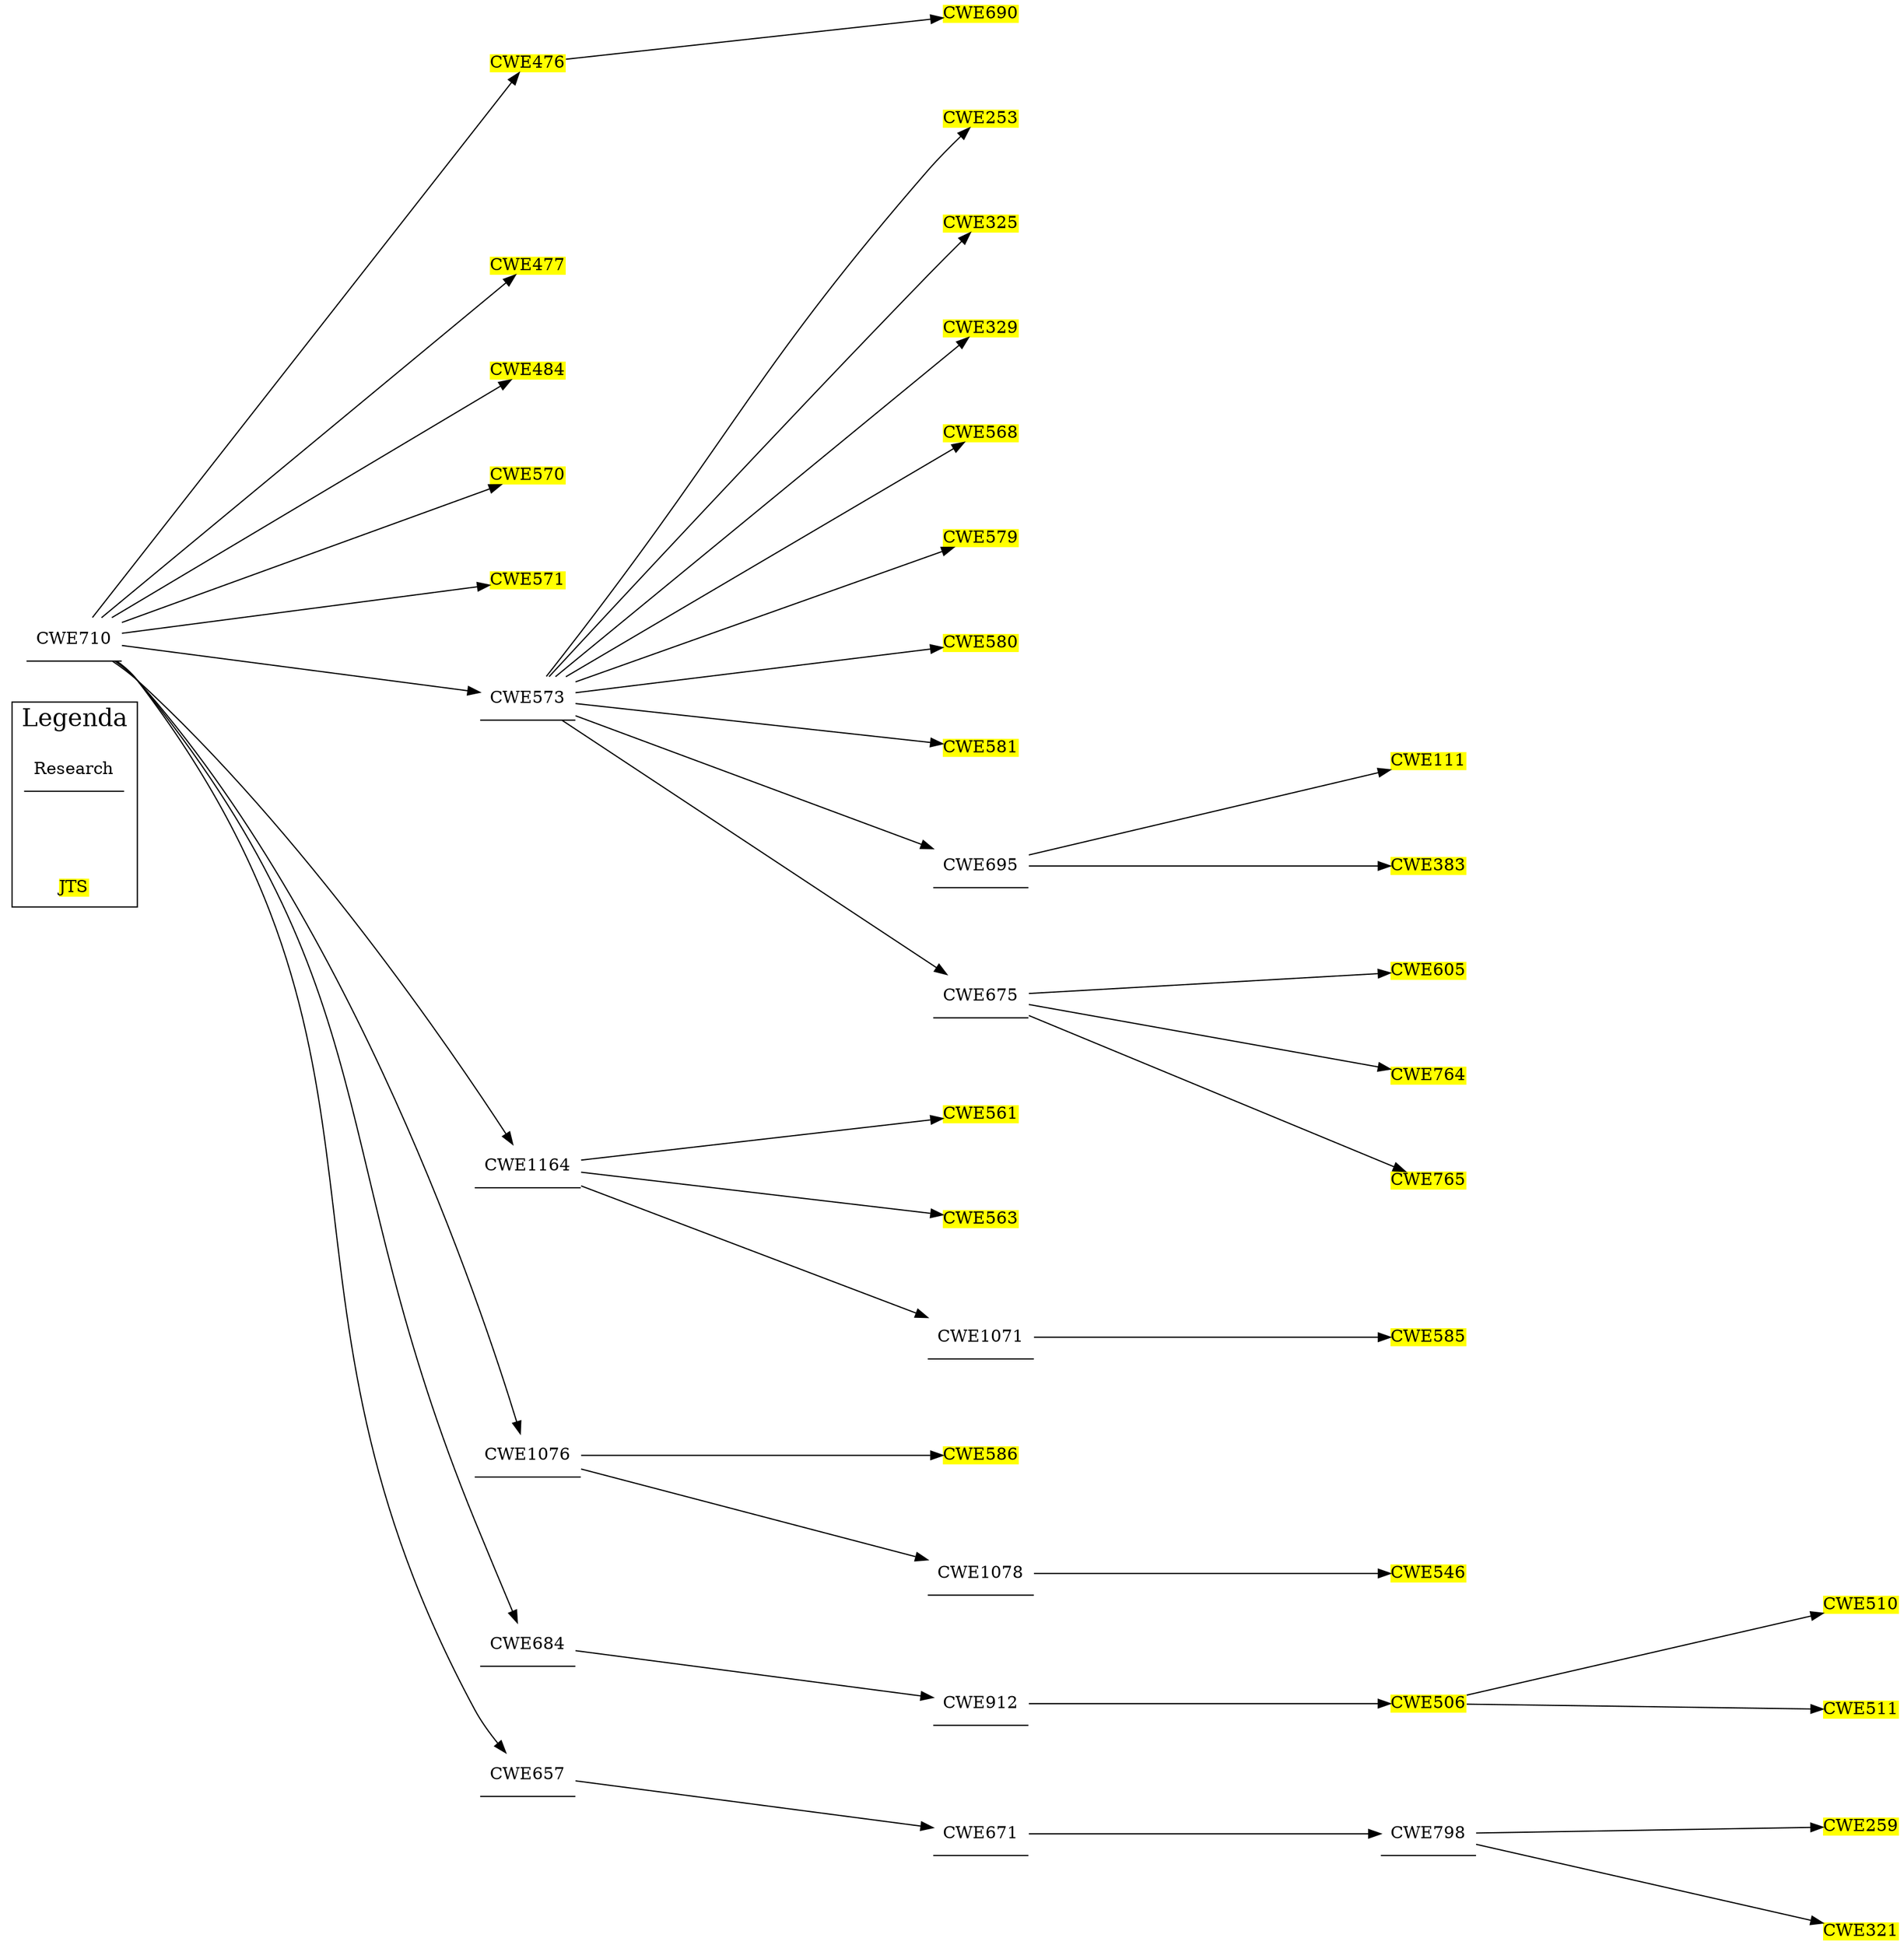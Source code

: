 digraph "Family Tree" {
	graph [nodesep=1 rankdir=LR ranksep=4 splines=true]
	subgraph clusterA {
		node [shape=plaintext]
		label=Legenda
		fontsize=20
		Research [label=Research color=black fillcolor=white shape=underline style=filled]
		JTS [label=JTS color=black fillcolor=yellow shape=plain style=filled]
	}
	CWE710 [label=CWE710 color=black fillcolor=white shape=underline style=filled]
	CWE476 [label=CWE476 color=black fillcolor=yellow shape=plain style=filled]
	CWE477 [label=CWE477 color=black fillcolor=yellow shape=plain style=filled]
	CWE484 [label=CWE484 color=black fillcolor=yellow shape=plain style=filled]
	CWE570 [label=CWE570 color=black fillcolor=yellow shape=plain style=filled]
	CWE571 [label=CWE571 color=black fillcolor=yellow shape=plain style=filled]
	CWE573 [label=CWE573 color=black fillcolor=white shape=underline style=filled]
	CWE1164 [label=CWE1164 color=black fillcolor=white shape=underline style=filled]
	CWE1076 [label=CWE1076 color=black fillcolor=white shape=underline style=filled]
	CWE684 [label=CWE684 color=black fillcolor=white shape=underline style=filled]
	CWE657 [label=CWE657 color=black fillcolor=white shape=underline style=filled]
	CWE690 [label=CWE690 color=black fillcolor=yellow shape=plain style=filled]
	CWE253 [label=CWE253 color=black fillcolor=yellow shape=plain style=filled]
	CWE325 [label=CWE325 color=black fillcolor=yellow shape=plain style=filled]
	CWE329 [label=CWE329 color=black fillcolor=yellow shape=plain style=filled]
	CWE568 [label=CWE568 color=black fillcolor=yellow shape=plain style=filled]
	CWE579 [label=CWE579 color=black fillcolor=yellow shape=plain style=filled]
	CWE580 [label=CWE580 color=black fillcolor=yellow shape=plain style=filled]
	CWE581 [label=CWE581 color=black fillcolor=yellow shape=plain style=filled]
	CWE695 [label=CWE695 color=black fillcolor=white shape=underline style=filled]
	CWE675 [label=CWE675 color=black fillcolor=white shape=underline style=filled]
	CWE561 [label=CWE561 color=black fillcolor=yellow shape=plain style=filled]
	CWE563 [label=CWE563 color=black fillcolor=yellow shape=plain style=filled]
	CWE1071 [label=CWE1071 color=black fillcolor=white shape=underline style=filled]
	CWE586 [label=CWE586 color=black fillcolor=yellow shape=plain style=filled]
	CWE1078 [label=CWE1078 color=black fillcolor=white shape=underline style=filled]
	CWE912 [label=CWE912 color=black fillcolor=white shape=underline style=filled]
	CWE671 [label=CWE671 color=black fillcolor=white shape=underline style=filled]
	CWE111 [label=CWE111 color=black fillcolor=yellow shape=plain style=filled]
	CWE383 [label=CWE383 color=black fillcolor=yellow shape=plain style=filled]
	CWE605 [label=CWE605 color=black fillcolor=yellow shape=plain style=filled]
	CWE764 [label=CWE764 color=black fillcolor=yellow shape=plain style=filled]
	CWE765 [label=CWE765 color=black fillcolor=yellow shape=plain style=filled]
	CWE585 [label=CWE585 color=black fillcolor=yellow shape=plain style=filled]
	CWE546 [label=CWE546 color=black fillcolor=yellow shape=plain style=filled]
	CWE506 [label=CWE506 color=black fillcolor=yellow shape=plain style=filled]
	CWE798 [label=CWE798 color=black fillcolor=white shape=underline style=filled]
	CWE510 [label=CWE510 color=black fillcolor=yellow shape=plain style=filled]
	CWE511 [label=CWE511 color=black fillcolor=yellow shape=plain style=filled]
	CWE259 [label=CWE259 color=black fillcolor=yellow shape=plain style=filled]
	CWE321 [label=CWE321 color=black fillcolor=yellow shape=plain style=filled]
	CWE710 -> CWE476
	CWE710 -> CWE477
	CWE710 -> CWE484
	CWE710 -> CWE570
	CWE710 -> CWE571
	CWE710 -> CWE573
	CWE710 -> CWE1164
	CWE710 -> CWE1076
	CWE710 -> CWE684
	CWE710 -> CWE657
	CWE476 -> CWE690
	CWE573 -> CWE253
	CWE573 -> CWE325
	CWE573 -> CWE329
	CWE573 -> CWE568
	CWE573 -> CWE579
	CWE573 -> CWE580
	CWE573 -> CWE581
	CWE573 -> CWE695
	CWE573 -> CWE675
	CWE1164 -> CWE561
	CWE1164 -> CWE563
	CWE1164 -> CWE1071
	CWE1076 -> CWE586
	CWE1076 -> CWE1078
	CWE684 -> CWE912
	CWE657 -> CWE671
	CWE695 -> CWE111
	CWE695 -> CWE383
	CWE675 -> CWE605
	CWE675 -> CWE764
	CWE675 -> CWE765
	CWE1071 -> CWE585
	CWE1078 -> CWE546
	CWE912 -> CWE506
	CWE671 -> CWE798
	CWE506 -> CWE510
	CWE506 -> CWE511
	CWE798 -> CWE259
	CWE798 -> CWE321
}
